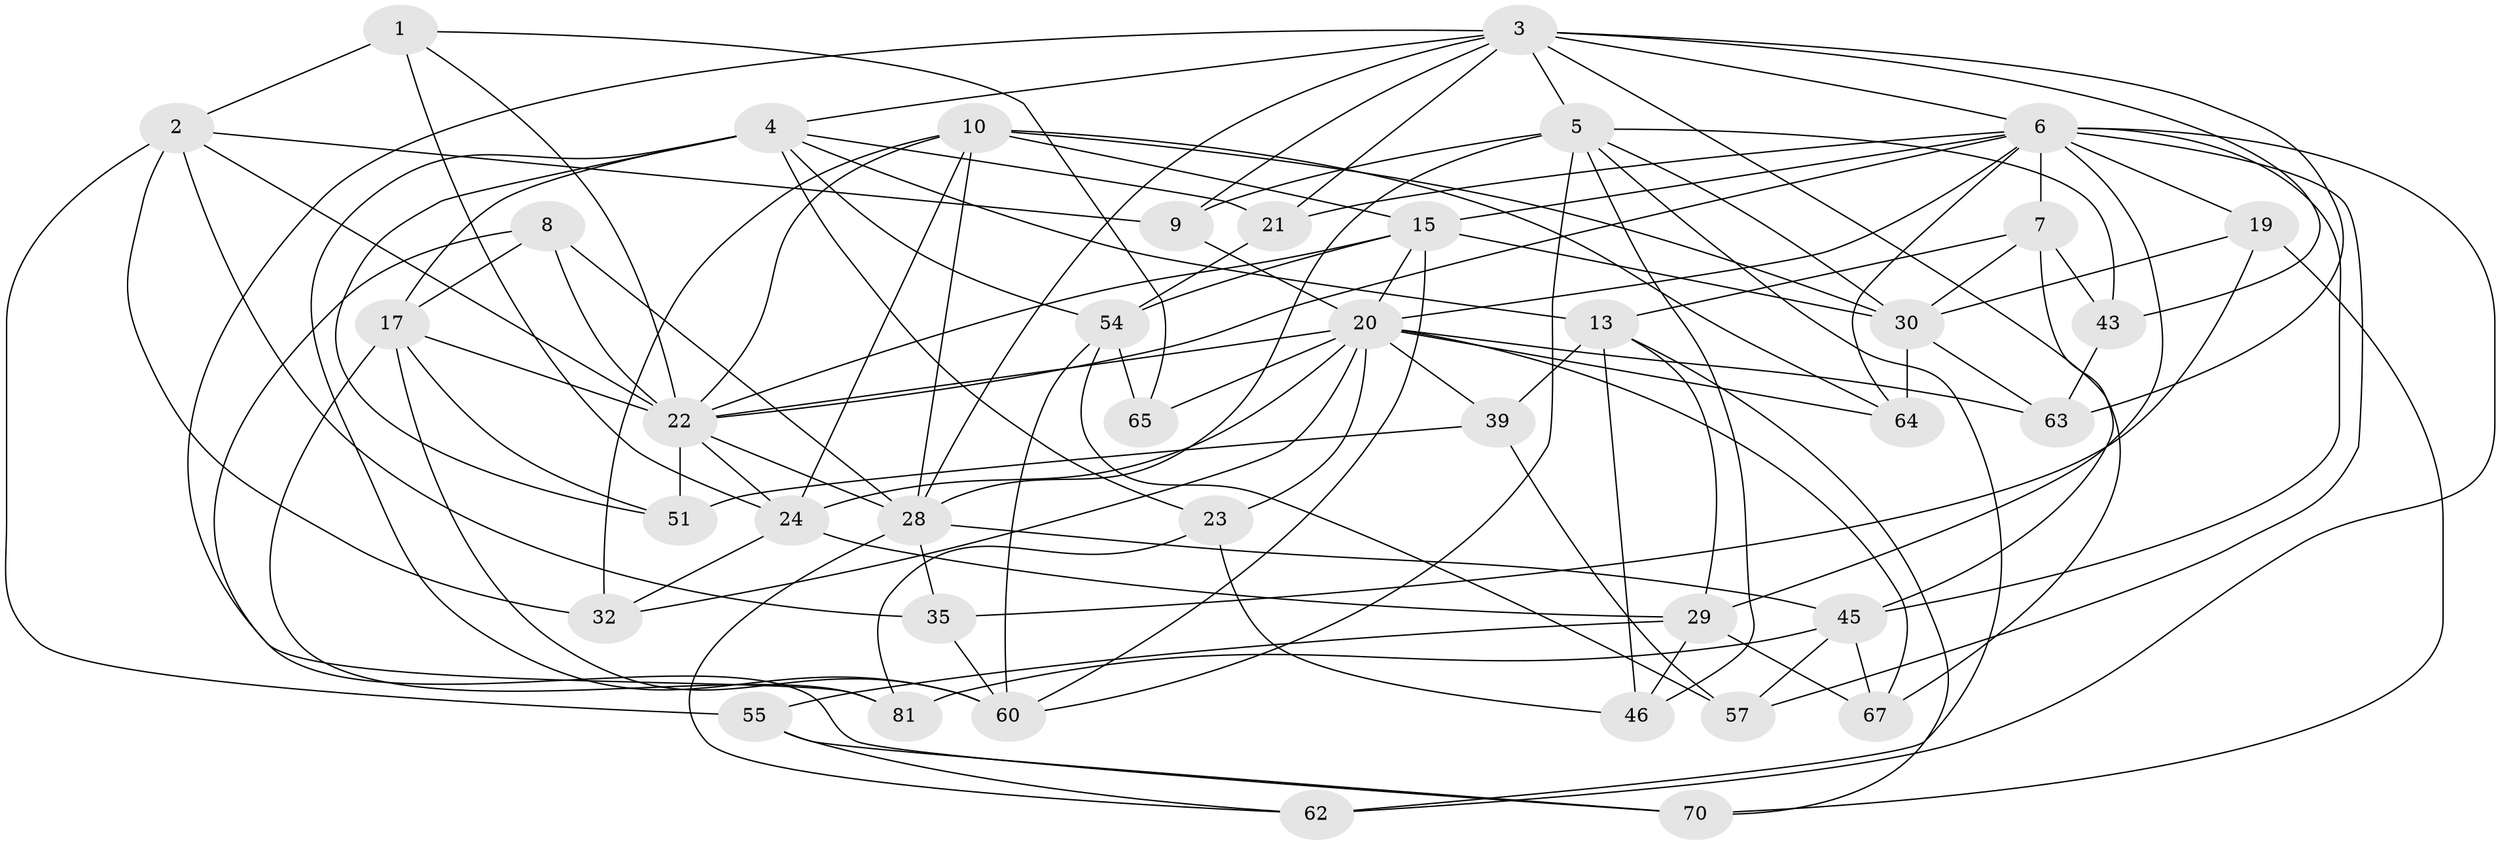 // original degree distribution, {4: 1.0}
// Generated by graph-tools (version 1.1) at 2025/16/03/09/25 04:16:37]
// undirected, 40 vertices, 113 edges
graph export_dot {
graph [start="1"]
  node [color=gray90,style=filled];
  1;
  2 [super="+44"];
  3 [super="+14+18+36"];
  4 [super="+78+40"];
  5 [super="+12"];
  6 [super="+34+26+11"];
  7 [super="+56+72"];
  8;
  9;
  10 [super="+42"];
  13 [super="+58"];
  15 [super="+76+59"];
  17 [super="+41"];
  19;
  20 [super="+47+27+25"];
  21;
  22 [super="+38+31"];
  23;
  24 [super="+50"];
  28 [super="+66+52"];
  29 [super="+53"];
  30 [super="+37+69"];
  32;
  35;
  39;
  43;
  45 [super="+74+80"];
  46;
  51;
  54 [super="+79"];
  55;
  57;
  60 [super="+71"];
  62;
  63;
  64;
  65;
  67;
  70;
  81;
  1 -- 24;
  1 -- 65;
  1 -- 2;
  1 -- 22;
  2 -- 9;
  2 -- 55;
  2 -- 32;
  2 -- 35;
  2 -- 22;
  3 -- 81;
  3 -- 67;
  3 -- 43;
  3 -- 4;
  3 -- 9;
  3 -- 28;
  3 -- 6;
  3 -- 5;
  3 -- 21;
  3 -- 63;
  4 -- 54;
  4 -- 60;
  4 -- 23;
  4 -- 17;
  4 -- 51;
  4 -- 21;
  4 -- 13;
  5 -- 62;
  5 -- 46;
  5 -- 30;
  5 -- 9;
  5 -- 43;
  5 -- 60;
  5 -- 28;
  6 -- 64;
  6 -- 45 [weight=2];
  6 -- 7 [weight=2];
  6 -- 57;
  6 -- 15;
  6 -- 22;
  6 -- 19;
  6 -- 20;
  6 -- 21;
  6 -- 29;
  6 -- 62;
  7 -- 13;
  7 -- 43;
  7 -- 45;
  7 -- 30;
  8 -- 70;
  8 -- 17;
  8 -- 22;
  8 -- 28;
  9 -- 20;
  10 -- 22;
  10 -- 32;
  10 -- 64;
  10 -- 28 [weight=2];
  10 -- 15;
  10 -- 30;
  10 -- 24;
  13 -- 46;
  13 -- 29;
  13 -- 39;
  13 -- 70;
  15 -- 54;
  15 -- 60;
  15 -- 22;
  15 -- 30 [weight=2];
  15 -- 20;
  17 -- 51;
  17 -- 81;
  17 -- 60;
  17 -- 22;
  19 -- 70;
  19 -- 35;
  19 -- 30;
  20 -- 64;
  20 -- 23;
  20 -- 24;
  20 -- 63;
  20 -- 67;
  20 -- 22 [weight=2];
  20 -- 39;
  20 -- 32;
  20 -- 65 [weight=2];
  21 -- 54;
  22 -- 51;
  22 -- 28;
  22 -- 24;
  23 -- 46;
  23 -- 81;
  24 -- 29;
  24 -- 32;
  28 -- 45 [weight=2];
  28 -- 62;
  28 -- 35;
  29 -- 67;
  29 -- 46;
  29 -- 55;
  30 -- 63;
  30 -- 64;
  35 -- 60;
  39 -- 51;
  39 -- 57;
  43 -- 63;
  45 -- 67;
  45 -- 81;
  45 -- 57;
  54 -- 65;
  54 -- 57;
  54 -- 60;
  55 -- 62;
  55 -- 70;
}
